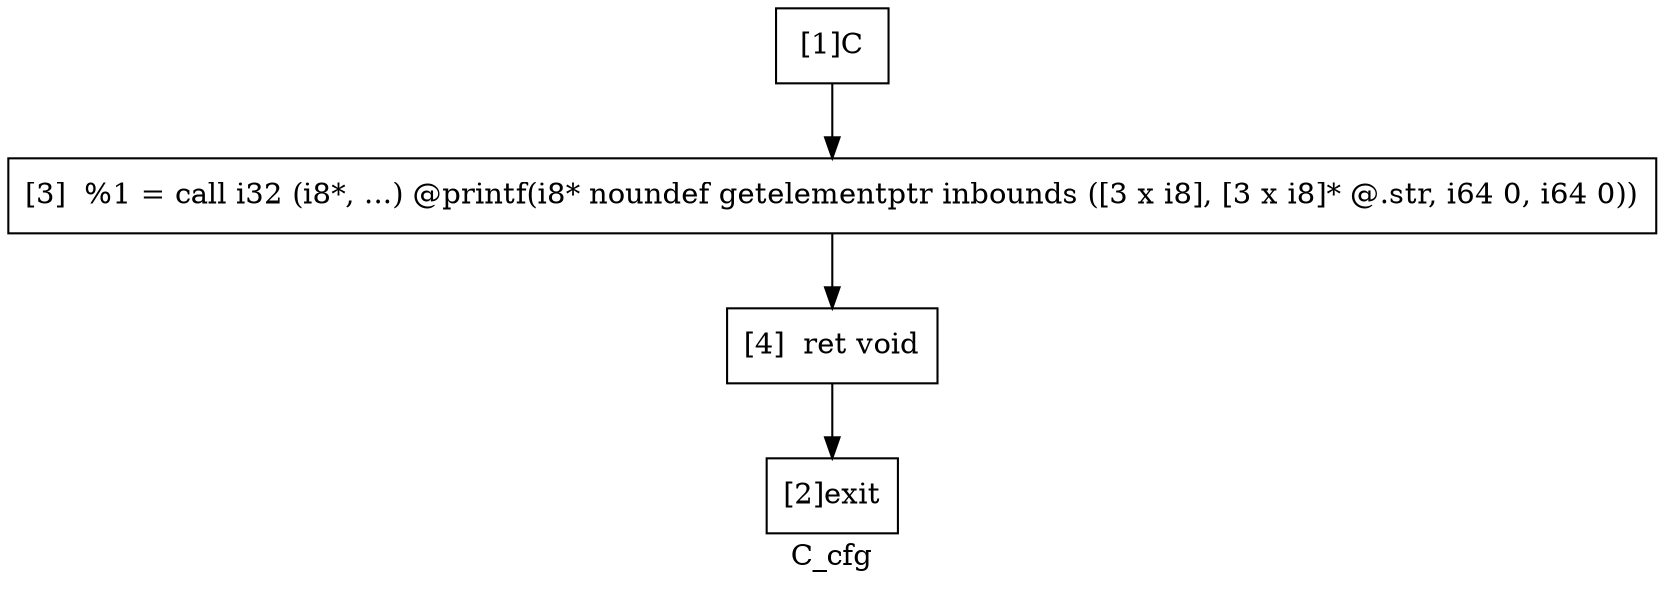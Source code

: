 digraph "C_cfg"{
	label="C_cfg";


	// Define the nodes
	N1 [shape=rectangle, color=black,label="[1]C"];
	N2 [shape=rectangle, color=black,label="[2]exit"];
	N3 [shape=rectangle, color=black,label="[3]  %1 = call i32 (i8*, ...) @printf(i8* noundef getelementptr inbounds ([3 x i8], [3 x i8]* @.str, i64 0, i64 0))"];
	N4 [shape=rectangle, color=black,label="[4]  ret void"];


	// Define the edges
	N1 -> N3[color=black,label=""];
	N3 -> N4[color=black,label=""];
	N4 -> N2[color=black,label=""];
}
